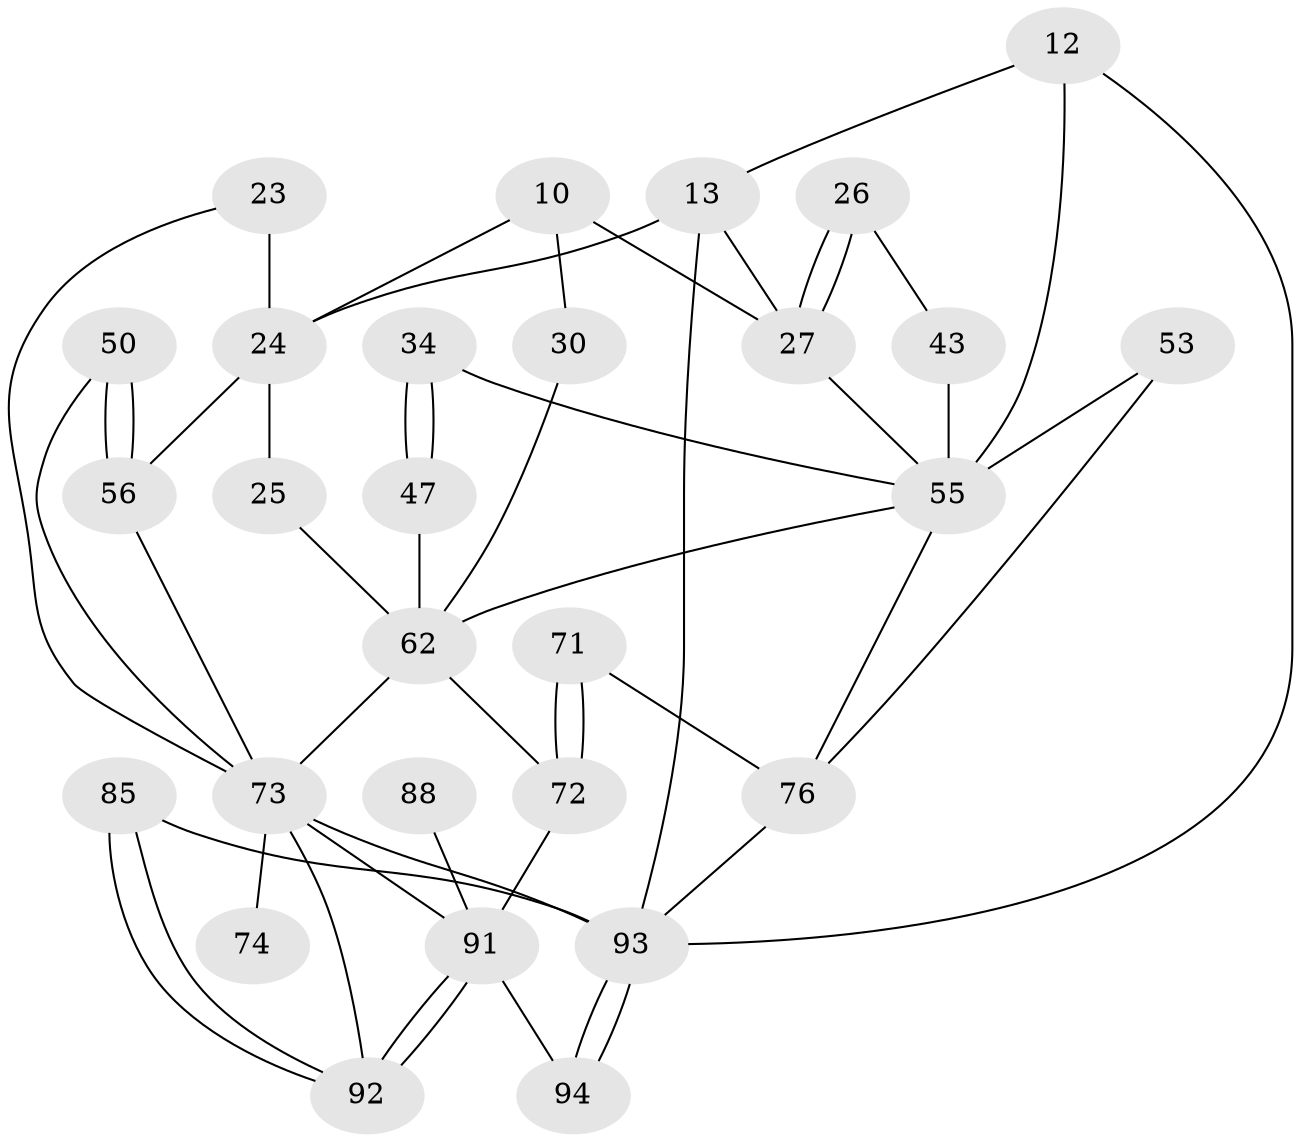 // original degree distribution, {3: 0.02127659574468085, 4: 0.2553191489361702, 5: 0.48936170212765956, 6: 0.23404255319148937}
// Generated by graph-tools (version 1.1) at 2025/05/03/04/25 22:05:14]
// undirected, 28 vertices, 52 edges
graph export_dot {
graph [start="1"]
  node [color=gray90,style=filled];
  10 [pos="+0.5561637635132176+0.1876190007441139",super="+6+5"];
  12 [pos="+1+0",super="+11"];
  13 [pos="+0+0",super="+2+7"];
  23 [pos="+0.24711394883410745+0.30557775462299597"];
  24 [pos="+0.07275285092308954+0.28543877436870757",super="+15+14+22"];
  25 [pos="+0.3206443218395388+0.2496812729844904"];
  26 [pos="+0.8068101758545231+0.27091071527632243"];
  27 [pos="+0.6730445908013549+0.32196704005484234",super="+18"];
  30 [pos="+0.4793539511754078+0.19172840198126723"];
  34 [pos="+0.6212004623006436+0.3889695829364627"];
  43 [pos="+0.8437617308545311+0.380479942709366",super="+29"];
  47 [pos="+0.530574922234752+0.49528477792019354",super="+42+35"];
  50 [pos="+0.22150214418570371+0.4718853389500972"];
  53 [pos="+1+0.740864180574464"];
  55 [pos="+0.911897536077417+0.6010868854617305",super="+54+46+45+21+51"];
  56 [pos="+0+0.6082724738343305",super="+36+37"];
  62 [pos="+0.4060955269877919+0.712882144474702",super="+49+52+38"];
  71 [pos="+0.7169492975012989+0.7883603017692484",super="+64"];
  72 [pos="+0.6481207463457617+0.8441390791611939",super="+61+60"];
  73 [pos="+0.15604923866992615+0.8451186803949337",super="+68+66"];
  74 [pos="+0.09056210824721996+0.7912092411675546"];
  76 [pos="+0.8291320102605415+0.8796607511815135",super="+70+75"];
  85 [pos="+0+1"];
  88 [pos="+0.5450120803368562+0.9015371346303925"];
  91 [pos="+0.3840740678847745+1",super="+89+82+81+90"];
  92 [pos="+0.22792066611376882+1",super="+83+84"];
  93 [pos="+0.8274405094973614+1",super="+69+77"];
  94 [pos="+0.5773531375278247+1",super="+86"];
  10 -- 30 [weight=2];
  10 -- 27;
  10 -- 24;
  12 -- 13 [weight=2];
  12 -- 93;
  12 -- 55 [weight=2];
  13 -- 27;
  13 -- 24 [weight=2];
  13 -- 93;
  23 -- 24 [weight=2];
  23 -- 73;
  24 -- 56 [weight=2];
  24 -- 25 [weight=2];
  25 -- 62;
  26 -- 27 [weight=2];
  26 -- 27;
  26 -- 43;
  27 -- 55 [weight=2];
  30 -- 62;
  34 -- 47 [weight=2];
  34 -- 47;
  34 -- 55;
  43 -- 55 [weight=4];
  47 -- 62 [weight=3];
  50 -- 56 [weight=2];
  50 -- 56;
  50 -- 73;
  53 -- 55 [weight=2];
  53 -- 76;
  55 -- 62;
  55 -- 76;
  56 -- 73;
  62 -- 72 [weight=2];
  62 -- 73 [weight=2];
  71 -- 72 [weight=2];
  71 -- 72;
  71 -- 76 [weight=2];
  72 -- 91;
  73 -- 74 [weight=3];
  73 -- 92;
  73 -- 91;
  73 -- 93;
  76 -- 93 [weight=2];
  85 -- 92 [weight=2];
  85 -- 92;
  85 -- 93;
  88 -- 91 [weight=3];
  91 -- 92 [weight=2];
  91 -- 92;
  91 -- 94 [weight=3];
  93 -- 94 [weight=2];
  93 -- 94;
}
